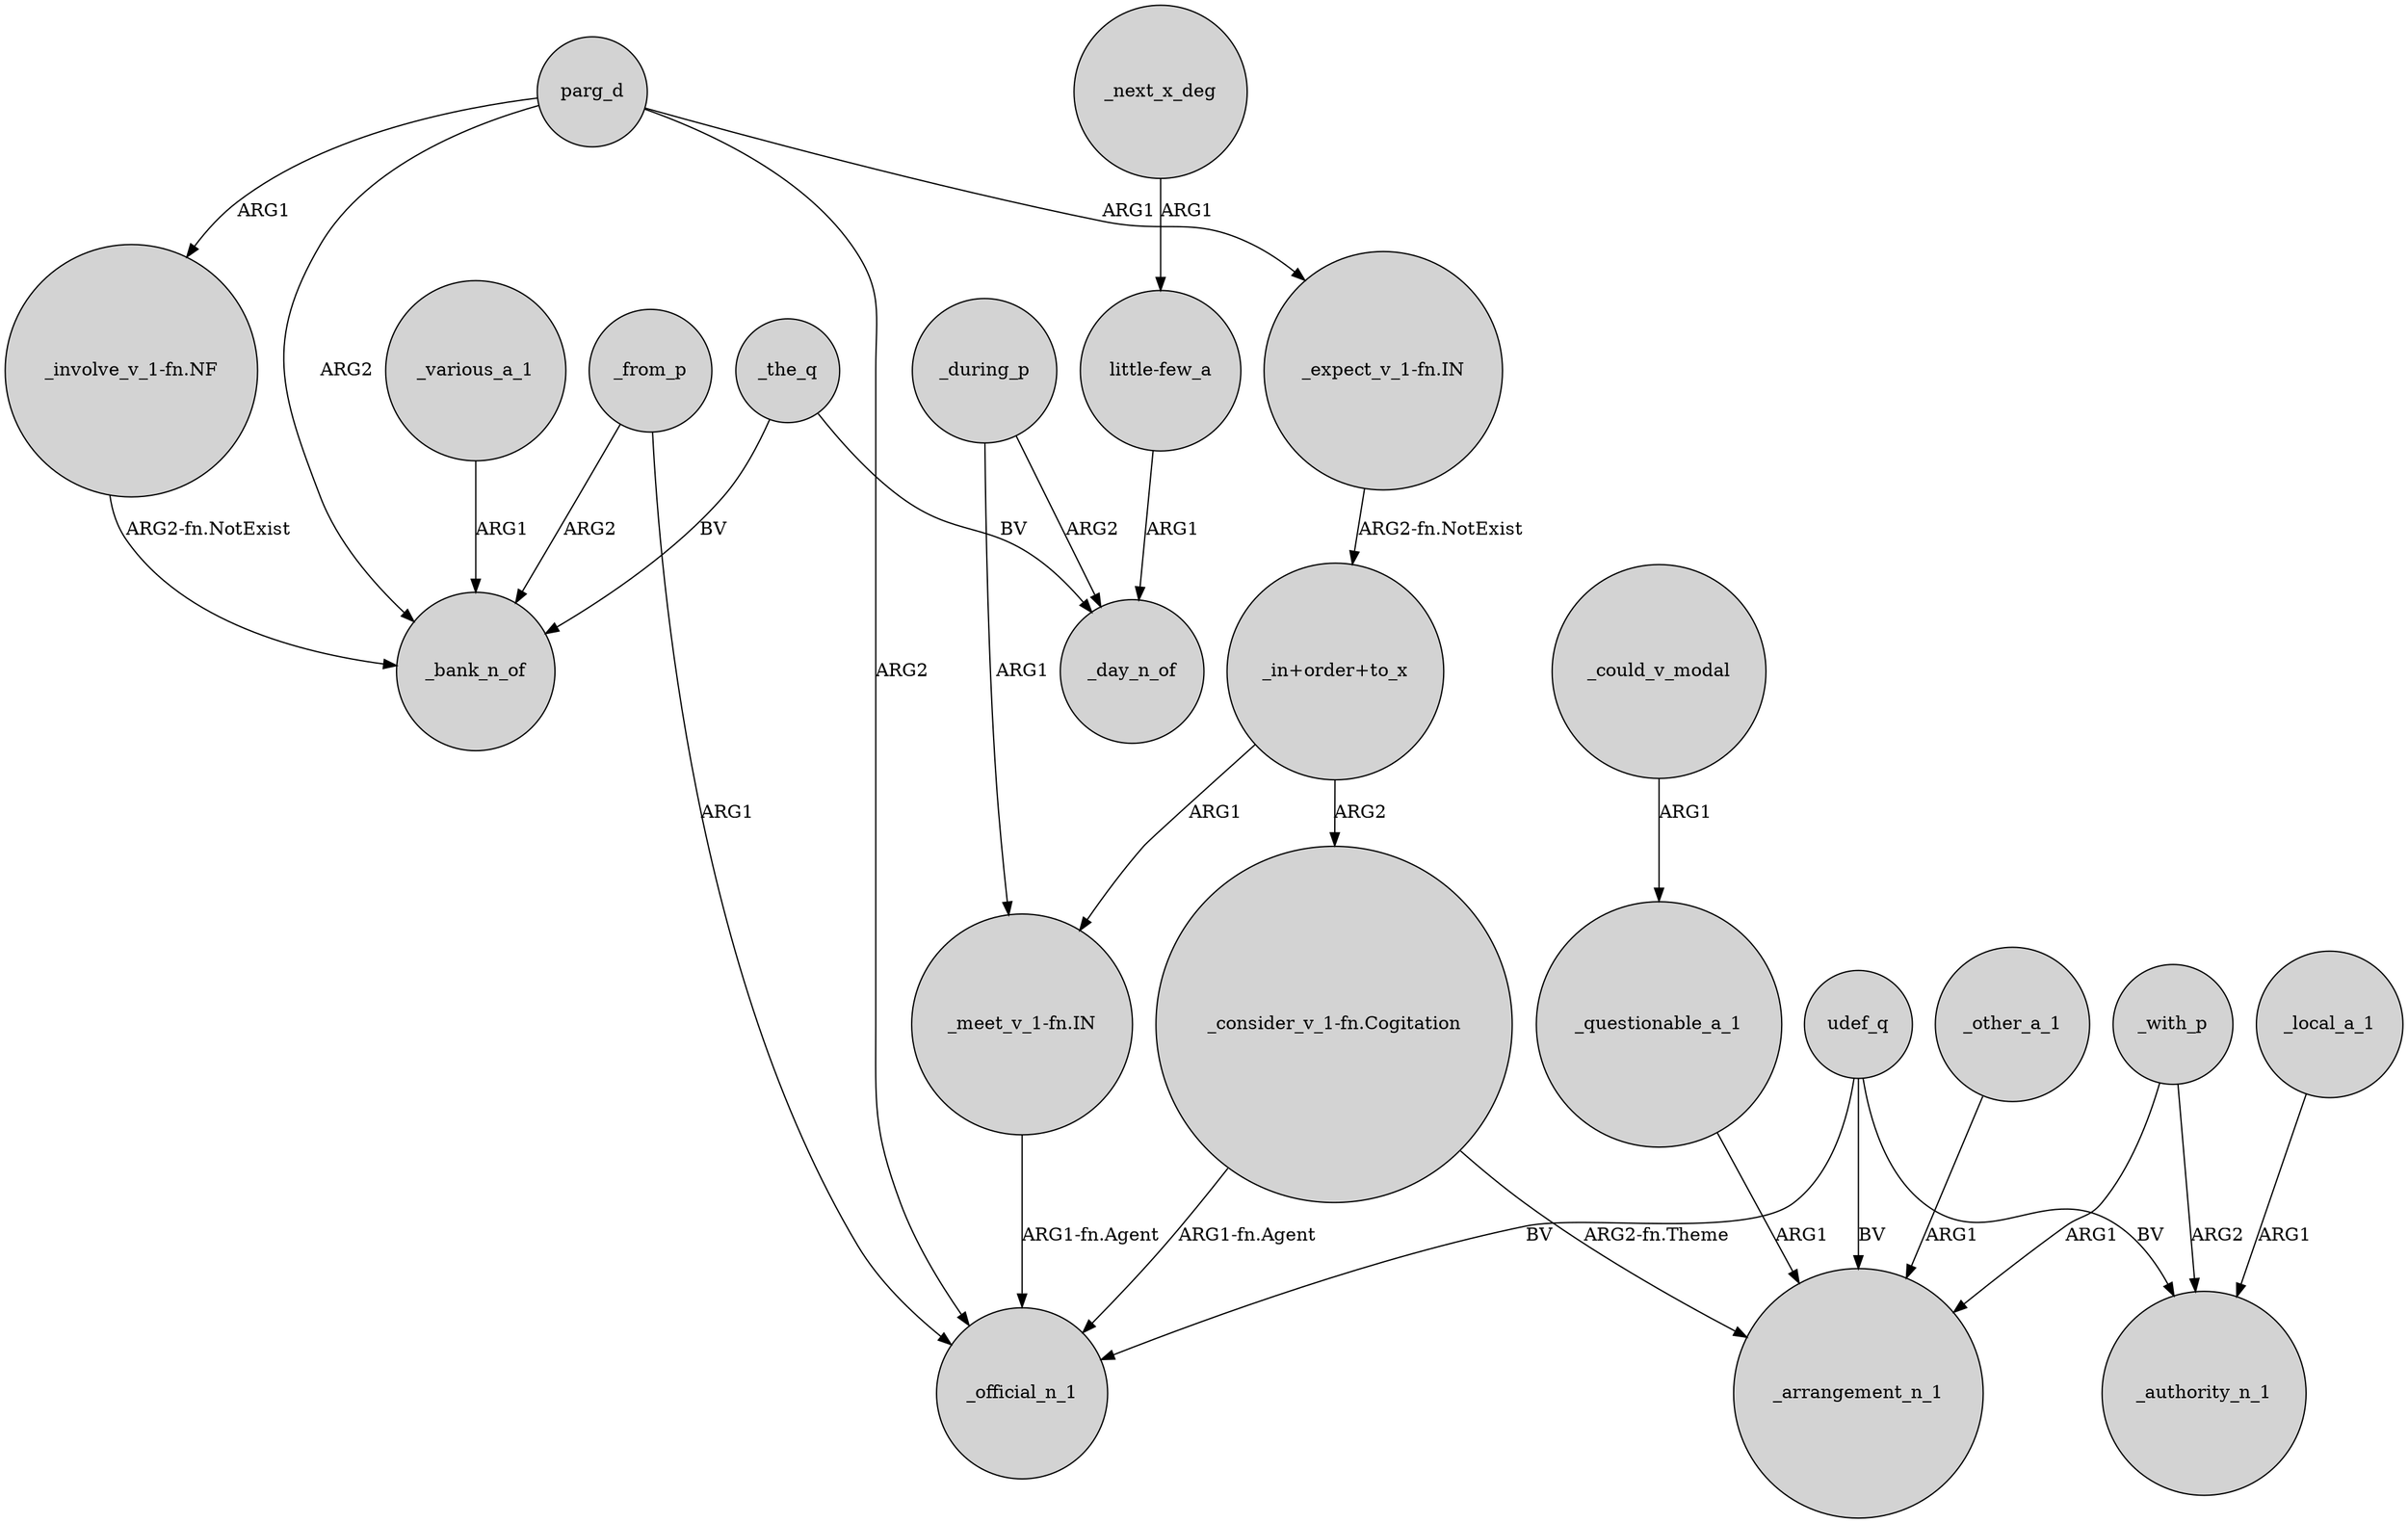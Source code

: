 digraph {
	node [shape=circle style=filled]
	parg_d -> "_involve_v_1-fn.NF" [label=ARG1]
	_during_p -> _day_n_of [label=ARG2]
	"little-few_a" -> _day_n_of [label=ARG1]
	_from_p -> _official_n_1 [label=ARG1]
	_local_a_1 -> _authority_n_1 [label=ARG1]
	_during_p -> "_meet_v_1-fn.IN" [label=ARG1]
	_various_a_1 -> _bank_n_of [label=ARG1]
	"_consider_v_1-fn.Cogitation" -> _official_n_1 [label="ARG1-fn.Agent"]
	_from_p -> _bank_n_of [label=ARG2]
	"_consider_v_1-fn.Cogitation" -> _arrangement_n_1 [label="ARG2-fn.Theme"]
	udef_q -> _arrangement_n_1 [label=BV]
	"_in+order+to_x" -> "_consider_v_1-fn.Cogitation" [label=ARG2]
	_other_a_1 -> _arrangement_n_1 [label=ARG1]
	"_meet_v_1-fn.IN" -> _official_n_1 [label="ARG1-fn.Agent"]
	parg_d -> _official_n_1 [label=ARG2]
	parg_d -> _bank_n_of [label=ARG2]
	_next_x_deg -> "little-few_a" [label=ARG1]
	_the_q -> _day_n_of [label=BV]
	_with_p -> _authority_n_1 [label=ARG2]
	_the_q -> _bank_n_of [label=BV]
	"_expect_v_1-fn.IN" -> "_in+order+to_x" [label="ARG2-fn.NotExist"]
	udef_q -> _authority_n_1 [label=BV]
	udef_q -> _official_n_1 [label=BV]
	parg_d -> "_expect_v_1-fn.IN" [label=ARG1]
	_questionable_a_1 -> _arrangement_n_1 [label=ARG1]
	"_involve_v_1-fn.NF" -> _bank_n_of [label="ARG2-fn.NotExist"]
	_could_v_modal -> _questionable_a_1 [label=ARG1]
	_with_p -> _arrangement_n_1 [label=ARG1]
	"_in+order+to_x" -> "_meet_v_1-fn.IN" [label=ARG1]
}
